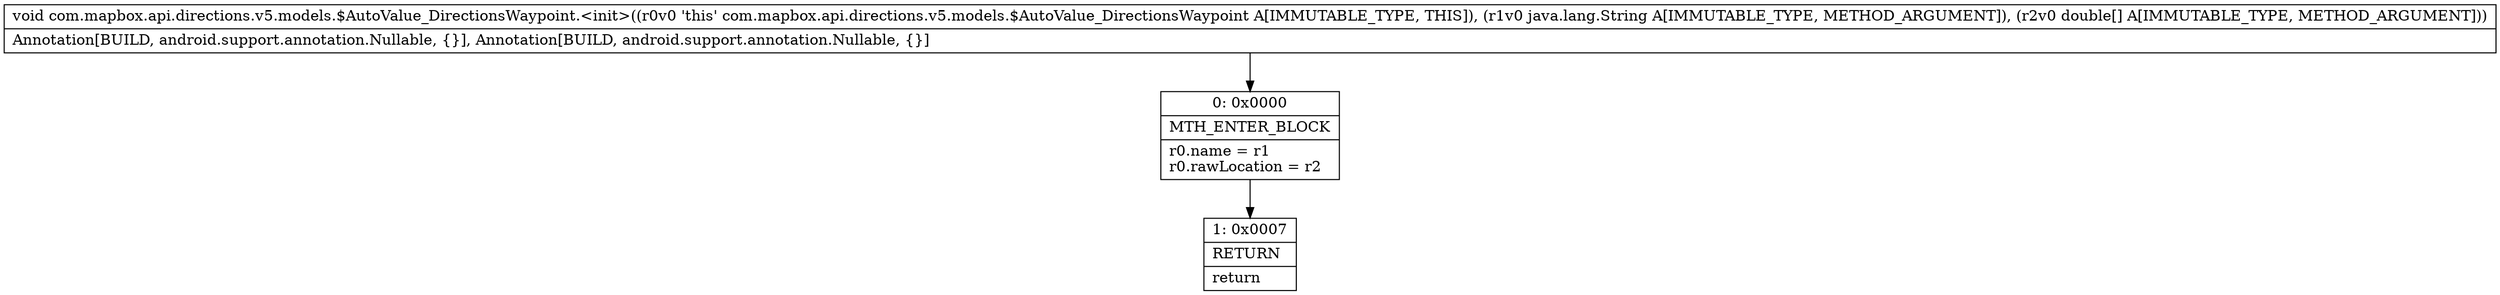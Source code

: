 digraph "CFG forcom.mapbox.api.directions.v5.models.$AutoValue_DirectionsWaypoint.\<init\>(Ljava\/lang\/String;[D)V" {
Node_0 [shape=record,label="{0\:\ 0x0000|MTH_ENTER_BLOCK\l|r0.name = r1\lr0.rawLocation = r2\l}"];
Node_1 [shape=record,label="{1\:\ 0x0007|RETURN\l|return\l}"];
MethodNode[shape=record,label="{void com.mapbox.api.directions.v5.models.$AutoValue_DirectionsWaypoint.\<init\>((r0v0 'this' com.mapbox.api.directions.v5.models.$AutoValue_DirectionsWaypoint A[IMMUTABLE_TYPE, THIS]), (r1v0 java.lang.String A[IMMUTABLE_TYPE, METHOD_ARGUMENT]), (r2v0 double[] A[IMMUTABLE_TYPE, METHOD_ARGUMENT]))  | Annotation[BUILD, android.support.annotation.Nullable, \{\}], Annotation[BUILD, android.support.annotation.Nullable, \{\}]\l}"];
MethodNode -> Node_0;
Node_0 -> Node_1;
}

